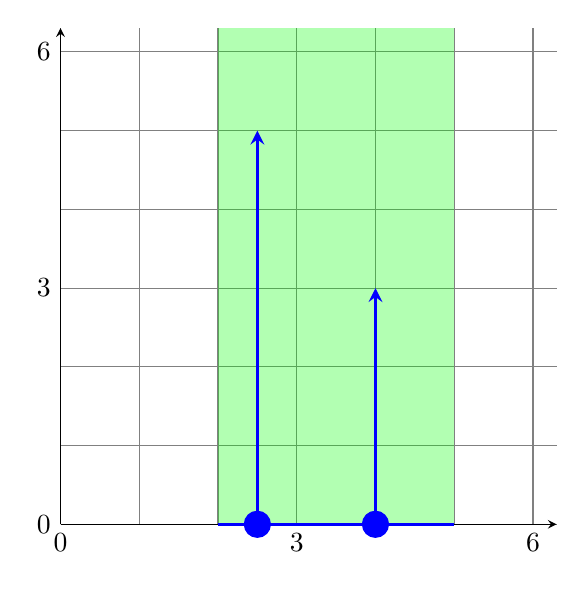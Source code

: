 \begin{tikzpicture}[
arrow/.style={draw,->,>=stealth},
]

%grid
\draw[black!50] (0,0) grid (6.3,6.3);
\draw[arrow] (0,0) -- (6.3,0);
\path (0,0) -- (6,0) node[pos=0,below] {0} node[pos=.5,below] {3} node[pos=1,below] {6};
\draw[arrow] (0,0) -- (0,6.3);
\path (0,0) -- (0,6) node[pos=0,left] {0} node[pos=.5,left] {3} node[pos=1,left] {6};

%area
\path[fill=green,opacity=.3]
(2,0) -- (5,0)
	-- (5,6.3)
	-- (2,6.3)
	-- cycle
;

\path[draw,blue,very thick]
(2,0) -- (5,0)
;
\node[draw,circle,fill=blue,blue] (dot) at (4,0) {};
\path[arrow,blue,very thick]
(dot) -- (4,3)
;
\node[draw,circle,fill=blue,blue] (dot) at (2.5,0) {};
\path[arrow,blue,very thick]
(dot) -- (2.5,5)
;


\end{tikzpicture}
